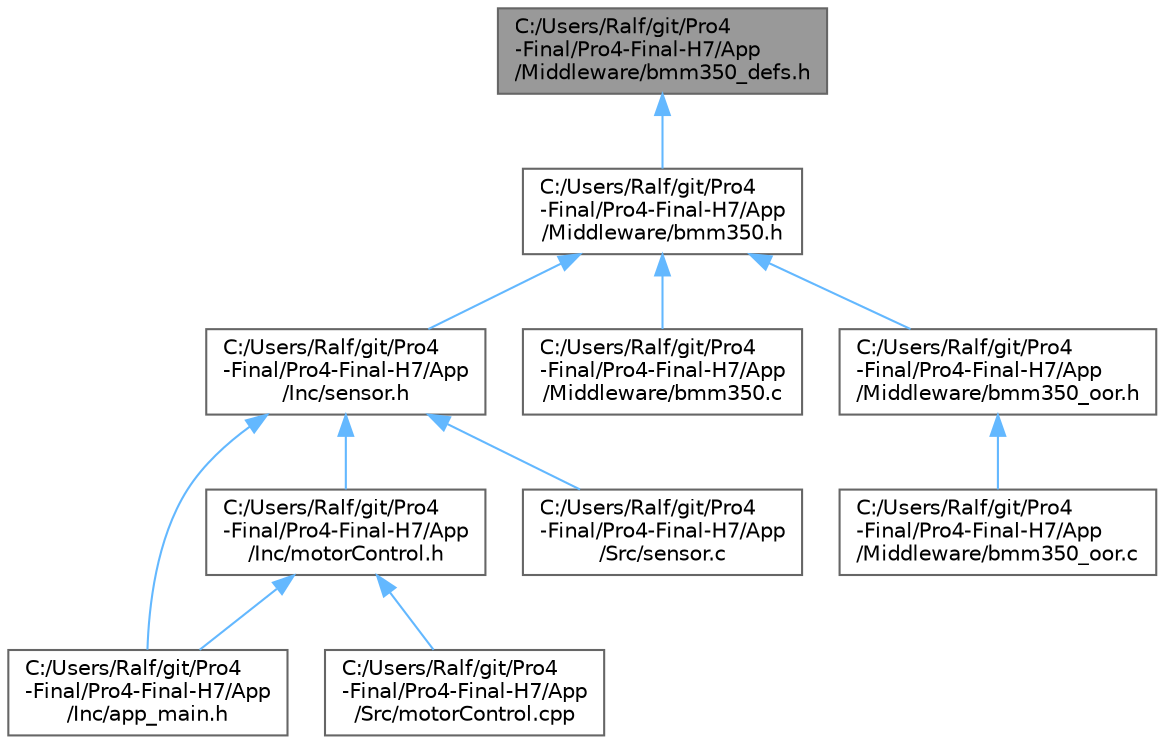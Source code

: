 digraph "C:/Users/Ralf/git/Pro4-Final/Pro4-Final-H7/App/Middleware/bmm350_defs.h"
{
 // LATEX_PDF_SIZE
  bgcolor="transparent";
  edge [fontname=Helvetica,fontsize=10,labelfontname=Helvetica,labelfontsize=10];
  node [fontname=Helvetica,fontsize=10,shape=box,height=0.2,width=0.4];
  Node1 [id="Node000001",label="C:/Users/Ralf/git/Pro4\l-Final/Pro4-Final-H7/App\l/Middleware/bmm350_defs.h",height=0.2,width=0.4,color="gray40", fillcolor="grey60", style="filled", fontcolor="black",tooltip=" "];
  Node1 -> Node2 [id="edge1_Node000001_Node000002",dir="back",color="steelblue1",style="solid",tooltip=" "];
  Node2 [id="Node000002",label="C:/Users/Ralf/git/Pro4\l-Final/Pro4-Final-H7/App\l/Middleware/bmm350.h",height=0.2,width=0.4,color="grey40", fillcolor="white", style="filled",URL="$bmm350_8h.html",tooltip=" "];
  Node2 -> Node3 [id="edge2_Node000002_Node000003",dir="back",color="steelblue1",style="solid",tooltip=" "];
  Node3 [id="Node000003",label="C:/Users/Ralf/git/Pro4\l-Final/Pro4-Final-H7/App\l/Inc/sensor.h",height=0.2,width=0.4,color="grey40", fillcolor="white", style="filled",URL="$sensor_8h.html",tooltip=": Beschreibt die Schnittstellen zur Interaktion mit dem Madgwick-Filter."];
  Node3 -> Node4 [id="edge3_Node000003_Node000004",dir="back",color="steelblue1",style="solid",tooltip=" "];
  Node4 [id="Node000004",label="C:/Users/Ralf/git/Pro4\l-Final/Pro4-Final-H7/App\l/Inc/app_main.h",height=0.2,width=0.4,color="grey40", fillcolor="white", style="filled",URL="$app__main_8h.html",tooltip=": Beschreibt die Schnittstellen der Hauptanwendung. Leitet die main.c in die app_main...."];
  Node3 -> Node5 [id="edge4_Node000003_Node000005",dir="back",color="steelblue1",style="solid",tooltip=" "];
  Node5 [id="Node000005",label="C:/Users/Ralf/git/Pro4\l-Final/Pro4-Final-H7/App\l/Inc/motorControl.h",height=0.2,width=0.4,color="grey40", fillcolor="white", style="filled",URL="$motor_control_8h.html",tooltip=": Beschreibt die Schnittstellen der Motorsteuerung."];
  Node5 -> Node4 [id="edge5_Node000005_Node000004",dir="back",color="steelblue1",style="solid",tooltip=" "];
  Node5 -> Node6 [id="edge6_Node000005_Node000006",dir="back",color="steelblue1",style="solid",tooltip=" "];
  Node6 [id="Node000006",label="C:/Users/Ralf/git/Pro4\l-Final/Pro4-Final-H7/App\l/Src/motorControl.cpp",height=0.2,width=0.4,color="grey40", fillcolor="white", style="filled",URL="$motor_control_8cpp.html",tooltip=": Beschreibt die Motorsteuerung."];
  Node3 -> Node7 [id="edge7_Node000003_Node000007",dir="back",color="steelblue1",style="solid",tooltip=" "];
  Node7 [id="Node000007",label="C:/Users/Ralf/git/Pro4\l-Final/Pro4-Final-H7/App\l/Src/sensor.c",height=0.2,width=0.4,color="grey40", fillcolor="white", style="filled",URL="$sensor_8c.html",tooltip=": Konfiguriert die IMU + Magnetometer und startet den Madgwick-Filter."];
  Node2 -> Node8 [id="edge8_Node000002_Node000008",dir="back",color="steelblue1",style="solid",tooltip=" "];
  Node8 [id="Node000008",label="C:/Users/Ralf/git/Pro4\l-Final/Pro4-Final-H7/App\l/Middleware/bmm350.c",height=0.2,width=0.4,color="grey40", fillcolor="white", style="filled",URL="$bmm350_8c.html",tooltip=" "];
  Node2 -> Node9 [id="edge9_Node000002_Node000009",dir="back",color="steelblue1",style="solid",tooltip=" "];
  Node9 [id="Node000009",label="C:/Users/Ralf/git/Pro4\l-Final/Pro4-Final-H7/App\l/Middleware/bmm350_oor.h",height=0.2,width=0.4,color="grey40", fillcolor="white", style="filled",URL="$bmm350__oor_8h.html",tooltip=" "];
  Node9 -> Node10 [id="edge10_Node000009_Node000010",dir="back",color="steelblue1",style="solid",tooltip=" "];
  Node10 [id="Node000010",label="C:/Users/Ralf/git/Pro4\l-Final/Pro4-Final-H7/App\l/Middleware/bmm350_oor.c",height=0.2,width=0.4,color="grey40", fillcolor="white", style="filled",URL="$bmm350__oor_8c.html",tooltip=" "];
}
